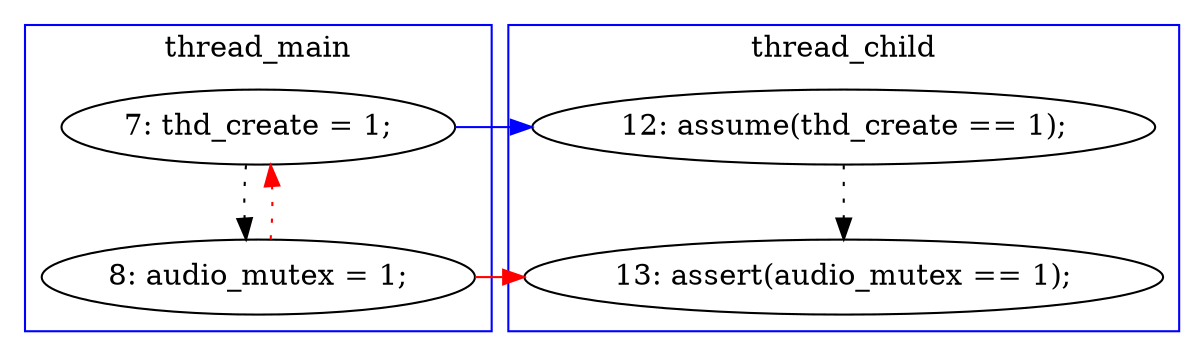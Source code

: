 digraph ProofObject {
	7 -> 9 [color = Red, constraint = false]
	5 -> 8 [color = Blue, constraint = false]
	8 -> 9 [style = dotted, color = black]
	7 -> 5 [style = dotted, color = red, constraint = false]
	5 -> 7 [style = dotted, color = black]
	subgraph cluster2 {
		label = thread_child
		color = blue
		8  [label = "12: assume(thd_create == 1);"]
		9  [label = "13: assert(audio_mutex == 1);"]
	}
	subgraph cluster1 {
		label = thread_main
		color = blue
		7  [label = "8: audio_mutex = 1;"]
		5  [label = "7: thd_create = 1;"]
	}
}